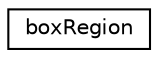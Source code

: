 digraph "Graphical Class Hierarchy"
{
 // LATEX_PDF_SIZE
  edge [fontname="Helvetica",fontsize="10",labelfontname="Helvetica",labelfontsize="10"];
  node [fontname="Helvetica",fontsize="10",shape=record];
  rankdir="LR";
  Node0 [label="boxRegion",height=0.2,width=0.4,color="black", fillcolor="white", style="filled",URL="$classpFlow_1_1boxRegion.html",tooltip=" "];
}
